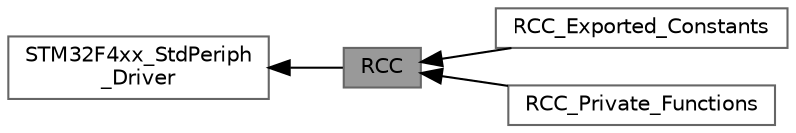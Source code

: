 digraph "RCC"
{
 // LATEX_PDF_SIZE
  bgcolor="transparent";
  edge [fontname=Helvetica,fontsize=10,labelfontname=Helvetica,labelfontsize=10];
  node [fontname=Helvetica,fontsize=10,shape=box,height=0.2,width=0.4];
  rankdir=LR;
  Node1 [id="Node000001",label="RCC",height=0.2,width=0.4,color="gray40", fillcolor="grey60", style="filled", fontcolor="black",tooltip="RCC driver modules."];
  Node4 [id="Node000004",label="RCC_Exported_Constants",height=0.2,width=0.4,color="grey40", fillcolor="white", style="filled",URL="$group___r_c_c___exported___constants.html",tooltip=" "];
  Node3 [id="Node000003",label="RCC_Private_Functions",height=0.2,width=0.4,color="grey40", fillcolor="white", style="filled",URL="$group___r_c_c___private___functions.html",tooltip=" "];
  Node2 [id="Node000002",label="STM32F4xx_StdPeriph\l_Driver",height=0.2,width=0.4,color="grey40", fillcolor="white", style="filled",URL="$group___s_t_m32_f4xx___std_periph___driver.html",tooltip=" "];
  Node2->Node1 [shape=plaintext, dir="back", style="solid"];
  Node1->Node3 [shape=plaintext, dir="back", style="solid"];
  Node1->Node4 [shape=plaintext, dir="back", style="solid"];
}
